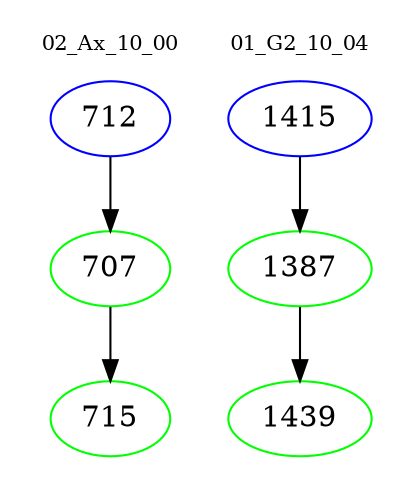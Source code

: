 digraph{
subgraph cluster_0 {
color = white
label = "02_Ax_10_00";
fontsize=10;
T0_712 [label="712", color="blue"]
T0_712 -> T0_707 [color="black"]
T0_707 [label="707", color="green"]
T0_707 -> T0_715 [color="black"]
T0_715 [label="715", color="green"]
}
subgraph cluster_1 {
color = white
label = "01_G2_10_04";
fontsize=10;
T1_1415 [label="1415", color="blue"]
T1_1415 -> T1_1387 [color="black"]
T1_1387 [label="1387", color="green"]
T1_1387 -> T1_1439 [color="black"]
T1_1439 [label="1439", color="green"]
}
}
